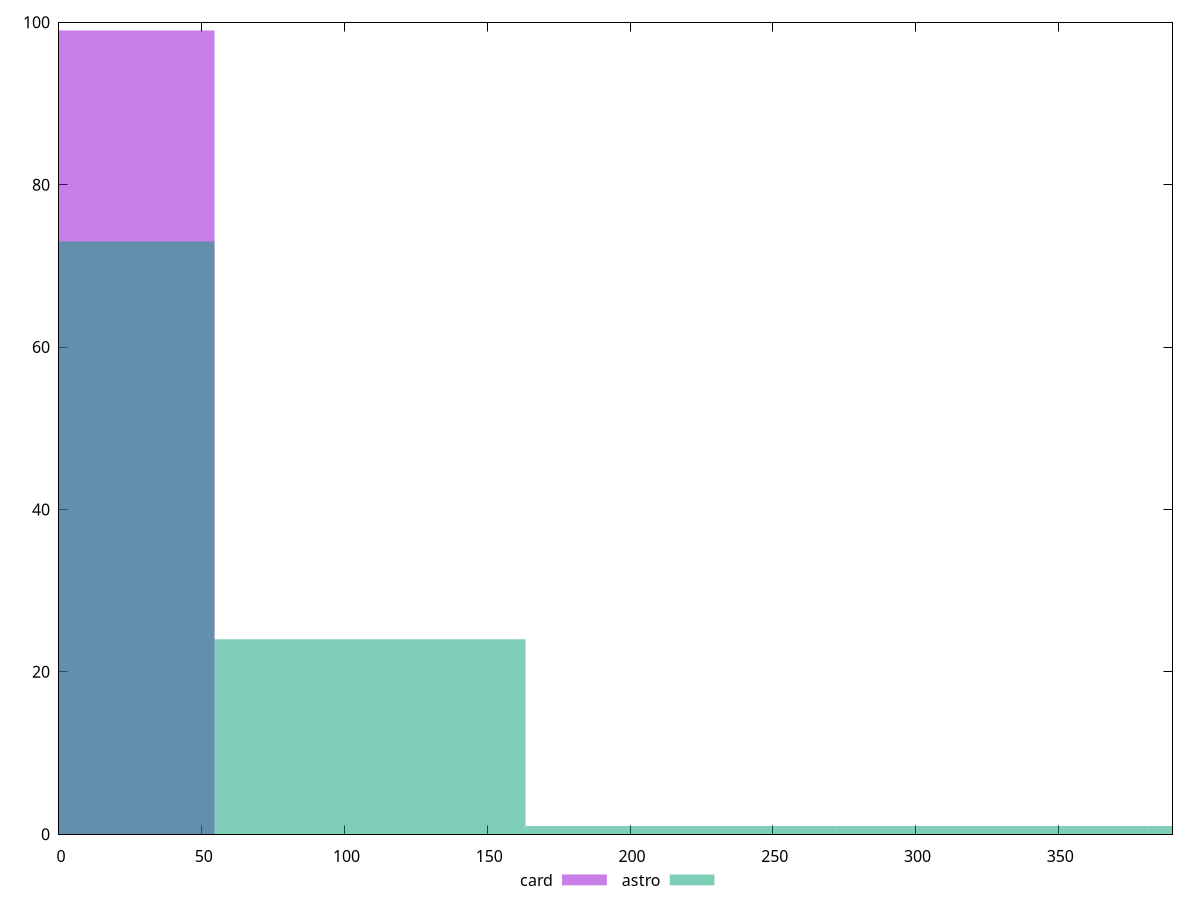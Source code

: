 reset

$card <<EOF
0 99
EOF

$astro <<EOF
0 73
108.9416067594438 24
217.8832135188876 1
435.7664270377752 1
326.8248202783314 1
EOF

set key outside below
set boxwidth 108.9416067594438
set xrange [0:390]
set yrange [0:100]
set trange [0:100]
set style fill transparent solid 0.5 noborder
set terminal svg size 640, 500 enhanced background rgb 'white'
set output "reports/report_00027_2021-02-24T12-40-31.850Z/legacy-javascript/comparison/histogram/2_vs_3.svg"

plot $card title "card" with boxes, \
     $astro title "astro" with boxes

reset
